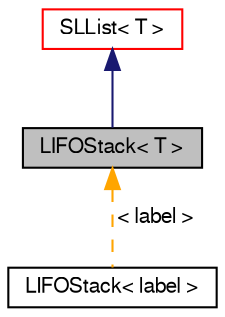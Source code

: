 digraph "LIFOStack&lt; T &gt;"
{
  bgcolor="transparent";
  edge [fontname="FreeSans",fontsize="10",labelfontname="FreeSans",labelfontsize="10"];
  node [fontname="FreeSans",fontsize="10",shape=record];
  Node0 [label="LIFOStack\< T \>",height=0.2,width=0.4,color="black", fillcolor="grey75", style="filled", fontcolor="black"];
  Node1 -> Node0 [dir="back",color="midnightblue",fontsize="10",style="solid",fontname="FreeSans"];
  Node1 [label="SLList\< T \>",height=0.2,width=0.4,color="red",URL="$a25866.html",tooltip="Non-intrusive singly-linked list. "];
  Node0 -> Node6 [dir="back",color="orange",fontsize="10",style="dashed",label=" \< label \>" ,fontname="FreeSans"];
  Node6 [label="LIFOStack\< label \>",height=0.2,width=0.4,color="black",URL="$a25862.html"];
}
